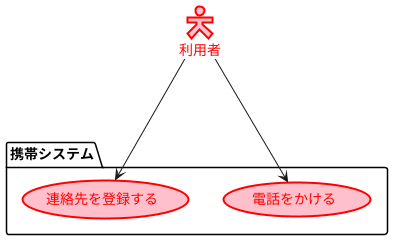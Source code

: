 @startuml ユースケース図
skinparam actorStyle Hollow 
' left to right direction
actor 利用者  #pink;line:red;line.bold;text:red

package 携帯システム {
usecase 連絡先を登録する #pink;line:red;line.bold;text:red
usecase 電話をかける #pink;line:red;line.bold;text:red
}
利用者 ---> 連絡先を登録する
利用者 ---> 電話をかける
@enduml
